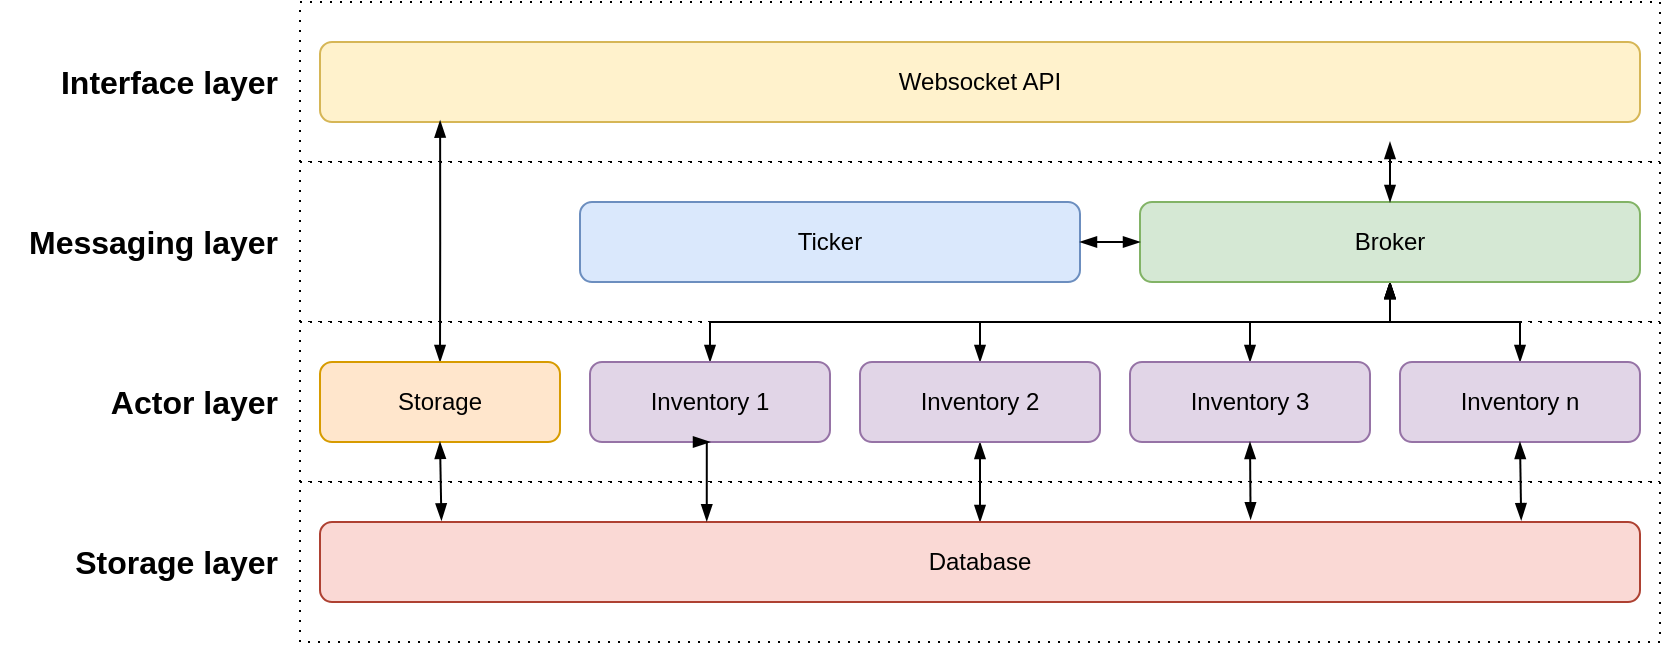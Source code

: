 <mxfile version="28.0.6">
  <diagram name="Page-1" id="wG7ui49UzX0hYoIAc-ph">
    <mxGraphModel dx="1113" dy="799" grid="1" gridSize="10" guides="1" tooltips="1" connect="1" arrows="1" fold="1" page="1" pageScale="1" pageWidth="900" pageHeight="1600" math="0" shadow="0">
      <root>
        <mxCell id="0" />
        <mxCell id="1" parent="0" />
        <mxCell id="Q1OHYpFkGlwIj8Ta-2Hy-1" value="" style="rounded=0;whiteSpace=wrap;html=1;dashed=1;dashPattern=1 4;" vertex="1" parent="1">
          <mxGeometry x="160" y="160" width="680" height="80" as="geometry" />
        </mxCell>
        <mxCell id="Q1OHYpFkGlwIj8Ta-2Hy-2" value="" style="rounded=0;whiteSpace=wrap;html=1;dashed=1;dashPattern=1 4;" vertex="1" parent="1">
          <mxGeometry x="160" y="240" width="680" height="80" as="geometry" />
        </mxCell>
        <mxCell id="Q1OHYpFkGlwIj8Ta-2Hy-39" value="" style="edgeStyle=orthogonalEdgeStyle;rounded=0;orthogonalLoop=1;jettySize=auto;html=1;" edge="1" parent="1" source="Q1OHYpFkGlwIj8Ta-2Hy-3" target="Q1OHYpFkGlwIj8Ta-2Hy-21">
          <mxGeometry relative="1" as="geometry" />
        </mxCell>
        <mxCell id="Q1OHYpFkGlwIj8Ta-2Hy-3" value="" style="rounded=0;whiteSpace=wrap;html=1;dashed=1;dashPattern=1 4;" vertex="1" parent="1">
          <mxGeometry x="160" y="320" width="680" height="80" as="geometry" />
        </mxCell>
        <mxCell id="Q1OHYpFkGlwIj8Ta-2Hy-20" value="" style="rounded=0;whiteSpace=wrap;html=1;dashed=1;dashPattern=1 4;" vertex="1" parent="1">
          <mxGeometry x="160" y="400" width="680" height="80" as="geometry" />
        </mxCell>
        <mxCell id="Q1OHYpFkGlwIj8Ta-2Hy-7" value="Websocket API" style="rounded=1;whiteSpace=wrap;html=1;fillColor=#fff2cc;strokeColor=#d6b656;" vertex="1" parent="1">
          <mxGeometry x="170" y="180" width="660" height="40" as="geometry" />
        </mxCell>
        <mxCell id="Q1OHYpFkGlwIj8Ta-2Hy-9" value="Ticker" style="rounded=1;whiteSpace=wrap;html=1;fillColor=#dae8fc;strokeColor=#6c8ebf;" vertex="1" parent="1">
          <mxGeometry x="300" y="260" width="250" height="40" as="geometry" />
        </mxCell>
        <mxCell id="Q1OHYpFkGlwIj8Ta-2Hy-28" style="edgeStyle=orthogonalEdgeStyle;rounded=0;orthogonalLoop=1;jettySize=auto;html=1;exitX=0.5;exitY=1;exitDx=0;exitDy=0;entryX=0.5;entryY=0;entryDx=0;entryDy=0;startArrow=blockThin;startFill=1;endArrow=blockThin;endFill=1;" edge="1" parent="1" source="Q1OHYpFkGlwIj8Ta-2Hy-10" target="Q1OHYpFkGlwIj8Ta-2Hy-16">
          <mxGeometry relative="1" as="geometry">
            <Array as="points">
              <mxPoint x="705" y="320" />
              <mxPoint x="365" y="320" />
            </Array>
          </mxGeometry>
        </mxCell>
        <mxCell id="Q1OHYpFkGlwIj8Ta-2Hy-30" style="edgeStyle=orthogonalEdgeStyle;rounded=0;orthogonalLoop=1;jettySize=auto;html=1;exitX=0.5;exitY=1;exitDx=0;exitDy=0;entryX=0.5;entryY=0;entryDx=0;entryDy=0;startArrow=blockThin;startFill=1;endArrow=blockThin;endFill=1;" edge="1" parent="1" source="Q1OHYpFkGlwIj8Ta-2Hy-10" target="Q1OHYpFkGlwIj8Ta-2Hy-17">
          <mxGeometry relative="1" as="geometry" />
        </mxCell>
        <mxCell id="Q1OHYpFkGlwIj8Ta-2Hy-31" style="edgeStyle=orthogonalEdgeStyle;rounded=0;orthogonalLoop=1;jettySize=auto;html=1;exitX=0.5;exitY=1;exitDx=0;exitDy=0;entryX=0.5;entryY=0;entryDx=0;entryDy=0;startArrow=blockThin;startFill=1;endArrow=blockThin;endFill=1;" edge="1" parent="1" source="Q1OHYpFkGlwIj8Ta-2Hy-10" target="Q1OHYpFkGlwIj8Ta-2Hy-18">
          <mxGeometry relative="1" as="geometry" />
        </mxCell>
        <mxCell id="Q1OHYpFkGlwIj8Ta-2Hy-32" style="edgeStyle=orthogonalEdgeStyle;rounded=0;orthogonalLoop=1;jettySize=auto;html=1;exitX=0.5;exitY=1;exitDx=0;exitDy=0;entryX=0.5;entryY=0;entryDx=0;entryDy=0;startArrow=blockThin;startFill=1;endArrow=blockThin;endFill=1;" edge="1" parent="1" source="Q1OHYpFkGlwIj8Ta-2Hy-10" target="Q1OHYpFkGlwIj8Ta-2Hy-19">
          <mxGeometry relative="1" as="geometry" />
        </mxCell>
        <mxCell id="Q1OHYpFkGlwIj8Ta-2Hy-10" value="Broker" style="rounded=1;whiteSpace=wrap;html=1;fillColor=#d5e8d4;strokeColor=#82b366;" vertex="1" parent="1">
          <mxGeometry x="580" y="260" width="250" height="40" as="geometry" />
        </mxCell>
        <mxCell id="Q1OHYpFkGlwIj8Ta-2Hy-16" value="Inventory 1" style="rounded=1;whiteSpace=wrap;html=1;fillColor=#e1d5e7;strokeColor=#9673a6;" vertex="1" parent="1">
          <mxGeometry x="305" y="340" width="120" height="40" as="geometry" />
        </mxCell>
        <mxCell id="Q1OHYpFkGlwIj8Ta-2Hy-35" style="edgeStyle=orthogonalEdgeStyle;rounded=0;orthogonalLoop=1;jettySize=auto;html=1;exitX=0.5;exitY=1;exitDx=0;exitDy=0;entryX=0.5;entryY=0;entryDx=0;entryDy=0;startArrow=blockThin;startFill=1;endArrow=blockThin;endFill=1;" edge="1" parent="1" source="Q1OHYpFkGlwIj8Ta-2Hy-17" target="Q1OHYpFkGlwIj8Ta-2Hy-21">
          <mxGeometry relative="1" as="geometry" />
        </mxCell>
        <mxCell id="Q1OHYpFkGlwIj8Ta-2Hy-17" value="Inventory 2" style="rounded=1;whiteSpace=wrap;html=1;fillColor=#e1d5e7;strokeColor=#9673a6;" vertex="1" parent="1">
          <mxGeometry x="440" y="340" width="120" height="40" as="geometry" />
        </mxCell>
        <mxCell id="Q1OHYpFkGlwIj8Ta-2Hy-18" value="Inventory 3" style="rounded=1;whiteSpace=wrap;html=1;fillColor=#e1d5e7;strokeColor=#9673a6;" vertex="1" parent="1">
          <mxGeometry x="575" y="340" width="120" height="40" as="geometry" />
        </mxCell>
        <mxCell id="Q1OHYpFkGlwIj8Ta-2Hy-19" value="Inventory n" style="rounded=1;whiteSpace=wrap;html=1;fillColor=#e1d5e7;strokeColor=#9673a6;" vertex="1" parent="1">
          <mxGeometry x="710" y="340" width="120" height="40" as="geometry" />
        </mxCell>
        <mxCell id="Q1OHYpFkGlwIj8Ta-2Hy-21" value="Database" style="rounded=1;whiteSpace=wrap;html=1;fillColor=#fad9d5;strokeColor=#ae4132;" vertex="1" parent="1">
          <mxGeometry x="170" y="420" width="660" height="40" as="geometry" />
        </mxCell>
        <mxCell id="Q1OHYpFkGlwIj8Ta-2Hy-23" style="edgeStyle=orthogonalEdgeStyle;rounded=0;orthogonalLoop=1;jettySize=auto;html=1;exitX=0.091;exitY=0.983;exitDx=0;exitDy=0;entryX=0.5;entryY=0;entryDx=0;entryDy=0;exitPerimeter=0;startArrow=blockThin;startFill=1;endArrow=blockThin;endFill=1;" edge="1" parent="1" source="Q1OHYpFkGlwIj8Ta-2Hy-7" target="Q1OHYpFkGlwIj8Ta-2Hy-11">
          <mxGeometry relative="1" as="geometry" />
        </mxCell>
        <mxCell id="Q1OHYpFkGlwIj8Ta-2Hy-27" style="edgeStyle=orthogonalEdgeStyle;rounded=0;orthogonalLoop=1;jettySize=auto;html=1;entryX=0.5;entryY=0;entryDx=0;entryDy=0;endArrow=blockThin;endFill=1;startArrow=blockThin;startFill=1;" edge="1" parent="1" target="Q1OHYpFkGlwIj8Ta-2Hy-10">
          <mxGeometry relative="1" as="geometry">
            <mxPoint x="705" y="230" as="sourcePoint" />
          </mxGeometry>
        </mxCell>
        <mxCell id="Q1OHYpFkGlwIj8Ta-2Hy-26" style="edgeStyle=orthogonalEdgeStyle;rounded=0;orthogonalLoop=1;jettySize=auto;html=1;exitX=1;exitY=0.5;exitDx=0;exitDy=0;entryX=0;entryY=0.5;entryDx=0;entryDy=0;endArrow=blockThin;endFill=1;startArrow=blockThin;startFill=1;" edge="1" parent="1" source="Q1OHYpFkGlwIj8Ta-2Hy-9" target="Q1OHYpFkGlwIj8Ta-2Hy-10">
          <mxGeometry relative="1" as="geometry" />
        </mxCell>
        <mxCell id="Q1OHYpFkGlwIj8Ta-2Hy-11" value="Storage" style="rounded=1;whiteSpace=wrap;html=1;fillColor=#ffe6cc;strokeColor=#d79b00;" vertex="1" parent="1">
          <mxGeometry x="170" y="340" width="120" height="40" as="geometry" />
        </mxCell>
        <mxCell id="Q1OHYpFkGlwIj8Ta-2Hy-25" style="edgeStyle=orthogonalEdgeStyle;rounded=0;orthogonalLoop=1;jettySize=auto;html=1;exitX=0.5;exitY=1;exitDx=0;exitDy=0;endArrow=blockThin;endFill=1;startArrow=blockThin;startFill=1;entryX=0.092;entryY=-0.02;entryDx=0;entryDy=0;entryPerimeter=0;" edge="1" parent="1" source="Q1OHYpFkGlwIj8Ta-2Hy-11" target="Q1OHYpFkGlwIj8Ta-2Hy-21">
          <mxGeometry relative="1" as="geometry">
            <mxPoint x="230" y="410" as="targetPoint" />
          </mxGeometry>
        </mxCell>
        <mxCell id="Q1OHYpFkGlwIj8Ta-2Hy-34" style="edgeStyle=orthogonalEdgeStyle;rounded=0;orthogonalLoop=1;jettySize=auto;html=1;exitX=0.5;exitY=1;exitDx=0;exitDy=0;entryX=0.293;entryY=-0.011;entryDx=0;entryDy=0;entryPerimeter=0;startArrow=blockThin;startFill=1;endArrow=blockThin;endFill=1;" edge="1" parent="1" source="Q1OHYpFkGlwIj8Ta-2Hy-16" target="Q1OHYpFkGlwIj8Ta-2Hy-21">
          <mxGeometry relative="1" as="geometry" />
        </mxCell>
        <mxCell id="Q1OHYpFkGlwIj8Ta-2Hy-36" style="edgeStyle=orthogonalEdgeStyle;rounded=0;orthogonalLoop=1;jettySize=auto;html=1;exitX=0.5;exitY=1;exitDx=0;exitDy=0;entryX=0.705;entryY=-0.034;entryDx=0;entryDy=0;entryPerimeter=0;startArrow=blockThin;startFill=1;endArrow=blockThin;endFill=1;" edge="1" parent="1" source="Q1OHYpFkGlwIj8Ta-2Hy-18" target="Q1OHYpFkGlwIj8Ta-2Hy-21">
          <mxGeometry relative="1" as="geometry" />
        </mxCell>
        <mxCell id="Q1OHYpFkGlwIj8Ta-2Hy-38" style="edgeStyle=orthogonalEdgeStyle;rounded=0;orthogonalLoop=1;jettySize=auto;html=1;exitX=0.5;exitY=1;exitDx=0;exitDy=0;entryX=0.91;entryY=-0.023;entryDx=0;entryDy=0;entryPerimeter=0;startArrow=blockThin;startFill=1;endArrow=blockThin;endFill=1;" edge="1" parent="1" target="Q1OHYpFkGlwIj8Ta-2Hy-21">
          <mxGeometry relative="1" as="geometry">
            <mxPoint x="770" y="380" as="sourcePoint" />
            <mxPoint x="770.6" y="418.16" as="targetPoint" />
          </mxGeometry>
        </mxCell>
        <mxCell id="Q1OHYpFkGlwIj8Ta-2Hy-40" value="Interface layer" style="text;html=1;align=right;verticalAlign=middle;resizable=0;points=[];autosize=1;strokeColor=none;fillColor=none;fontSize=16;fontStyle=1" vertex="1" parent="1">
          <mxGeometry x="30" y="185" width="120" height="30" as="geometry" />
        </mxCell>
        <mxCell id="Q1OHYpFkGlwIj8Ta-2Hy-41" value="Messaging layer" style="text;html=1;align=right;verticalAlign=middle;resizable=0;points=[];autosize=1;strokeColor=none;fillColor=none;fontSize=16;fontStyle=1" vertex="1" parent="1">
          <mxGeometry x="10" y="265" width="140" height="30" as="geometry" />
        </mxCell>
        <mxCell id="Q1OHYpFkGlwIj8Ta-2Hy-42" value="Actor layer" style="text;html=1;align=right;verticalAlign=middle;resizable=0;points=[];autosize=1;strokeColor=none;fillColor=none;fontSize=16;fontStyle=1" vertex="1" parent="1">
          <mxGeometry x="50" y="345" width="100" height="30" as="geometry" />
        </mxCell>
        <mxCell id="Q1OHYpFkGlwIj8Ta-2Hy-43" value="Storage layer" style="text;html=1;align=right;verticalAlign=middle;resizable=0;points=[];autosize=1;strokeColor=none;fillColor=none;fontSize=16;fontStyle=1" vertex="1" parent="1">
          <mxGeometry x="30" y="425" width="120" height="30" as="geometry" />
        </mxCell>
      </root>
    </mxGraphModel>
  </diagram>
</mxfile>
